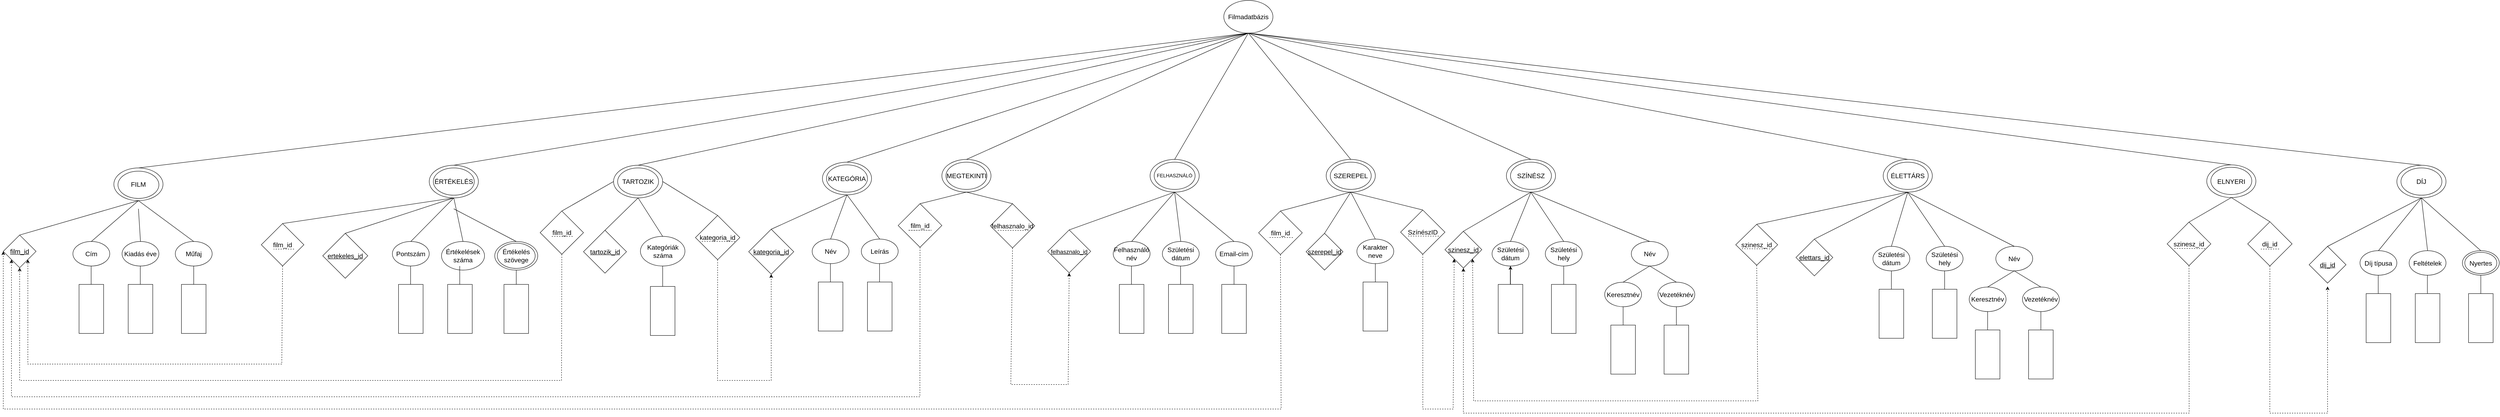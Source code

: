 <mxfile version="22.1.7" type="device">
  <diagram name="Page-1" id="rZ-eUcgFqtCECb6IA8Du">
    <mxGraphModel dx="5352" dy="3834" grid="1" gridSize="10" guides="1" tooltips="1" connect="1" arrows="1" fold="1" page="1" pageScale="1" pageWidth="827" pageHeight="1169" math="0" shadow="0">
      <root>
        <mxCell id="0" />
        <mxCell id="1" parent="0" />
        <mxCell id="nhvX_3EtibqRzgdDVzNb-2" value="&lt;font style=&quot;font-size: 16px;&quot;&gt;Filmadatbázis&lt;/font&gt;" style="ellipse;whiteSpace=wrap;html=1;fontSize=16;" parent="1" vertex="1">
          <mxGeometry x="2280" y="-170" width="120" height="80" as="geometry" />
        </mxCell>
        <mxCell id="nhvX_3EtibqRzgdDVzNb-3" value="FILM" style="ellipse;whiteSpace=wrap;html=1;fontSize=16;fillStyle=auto;shadow=0;labelBorderColor=none;labelBackgroundColor=none;" parent="1" vertex="1">
          <mxGeometry x="-430" y="239.99" width="120" height="80" as="geometry" />
        </mxCell>
        <mxCell id="nhvX_3EtibqRzgdDVzNb-5" value="ÉRTÉKELÉS" style="ellipse;whiteSpace=wrap;html=1;fontSize=16;" parent="1" vertex="1">
          <mxGeometry x="340" y="233.34" width="120" height="80" as="geometry" />
        </mxCell>
        <mxCell id="nhvX_3EtibqRzgdDVzNb-8" value="Cím" style="ellipse;whiteSpace=wrap;html=1;fontSize=16;" parent="1" vertex="1">
          <mxGeometry x="-530" y="420" width="90" height="60" as="geometry" />
        </mxCell>
        <mxCell id="nhvX_3EtibqRzgdDVzNb-9" value="Kiadás éve" style="ellipse;whiteSpace=wrap;html=1;fontSize=16;" parent="1" vertex="1">
          <mxGeometry x="-410" y="420" width="90" height="60" as="geometry" />
        </mxCell>
        <mxCell id="nhvX_3EtibqRzgdDVzNb-10" value="Műfaj" style="ellipse;whiteSpace=wrap;html=1;fontSize=16;" parent="1" vertex="1">
          <mxGeometry x="-280" y="420" width="90" height="60" as="geometry" />
        </mxCell>
        <mxCell id="nhvX_3EtibqRzgdDVzNb-11" value="" style="endArrow=none;html=1;rounded=0;entryX=0.5;entryY=1;entryDx=0;entryDy=0;exitX=0.5;exitY=0;exitDx=0;exitDy=0;fontSize=16;" parent="1" source="nhvX_3EtibqRzgdDVzNb-10" target="nhvX_3EtibqRzgdDVzNb-3" edge="1">
          <mxGeometry width="50" height="50" relative="1" as="geometry">
            <mxPoint x="-240" y="440" as="sourcePoint" />
            <mxPoint x="-190" y="390" as="targetPoint" />
          </mxGeometry>
        </mxCell>
        <mxCell id="nhvX_3EtibqRzgdDVzNb-12" value="" style="endArrow=none;html=1;rounded=0;exitX=0.5;exitY=0;exitDx=0;exitDy=0;fontSize=16;" parent="1" source="nhvX_3EtibqRzgdDVzNb-9" edge="1">
          <mxGeometry width="50" height="50" relative="1" as="geometry">
            <mxPoint x="-240" y="440" as="sourcePoint" />
            <mxPoint x="-370" y="340" as="targetPoint" />
          </mxGeometry>
        </mxCell>
        <mxCell id="nhvX_3EtibqRzgdDVzNb-13" value="" style="endArrow=none;html=1;rounded=0;entryX=0.5;entryY=1;entryDx=0;entryDy=0;exitX=0.5;exitY=0;exitDx=0;exitDy=0;fontSize=16;" parent="1" source="nhvX_3EtibqRzgdDVzNb-8" target="nhvX_3EtibqRzgdDVzNb-3" edge="1">
          <mxGeometry width="50" height="50" relative="1" as="geometry">
            <mxPoint x="-240" y="440" as="sourcePoint" />
            <mxPoint x="-190" y="390" as="targetPoint" />
          </mxGeometry>
        </mxCell>
        <mxCell id="nhvX_3EtibqRzgdDVzNb-14" value="" style="rounded=0;whiteSpace=wrap;html=1;rotation=90;fontSize=16;" parent="1" vertex="1">
          <mxGeometry x="-545" y="555" width="120" height="60" as="geometry" />
        </mxCell>
        <mxCell id="nhvX_3EtibqRzgdDVzNb-15" value="" style="rounded=0;whiteSpace=wrap;html=1;rotation=90;fontSize=16;" parent="1" vertex="1">
          <mxGeometry x="-295" y="555" width="120" height="60" as="geometry" />
        </mxCell>
        <mxCell id="nhvX_3EtibqRzgdDVzNb-16" value="" style="rounded=0;whiteSpace=wrap;html=1;rotation=90;fontSize=16;" parent="1" vertex="1">
          <mxGeometry x="-425" y="555" width="120" height="60" as="geometry" />
        </mxCell>
        <mxCell id="nhvX_3EtibqRzgdDVzNb-17" value="" style="endArrow=none;html=1;rounded=0;entryX=0.5;entryY=1;entryDx=0;entryDy=0;exitX=0;exitY=0.5;exitDx=0;exitDy=0;fontSize=16;" parent="1" source="nhvX_3EtibqRzgdDVzNb-15" target="nhvX_3EtibqRzgdDVzNb-10" edge="1">
          <mxGeometry width="50" height="50" relative="1" as="geometry">
            <mxPoint x="-240" y="540" as="sourcePoint" />
            <mxPoint x="-190" y="490" as="targetPoint" />
          </mxGeometry>
        </mxCell>
        <mxCell id="nhvX_3EtibqRzgdDVzNb-18" value="" style="endArrow=none;html=1;rounded=0;entryX=0.5;entryY=1;entryDx=0;entryDy=0;exitX=0;exitY=0.5;exitDx=0;exitDy=0;fontSize=16;" parent="1" edge="1">
          <mxGeometry width="50" height="50" relative="1" as="geometry">
            <mxPoint x="-365.48" y="525" as="sourcePoint" />
            <mxPoint x="-365.48" y="480" as="targetPoint" />
          </mxGeometry>
        </mxCell>
        <mxCell id="nhvX_3EtibqRzgdDVzNb-19" value="" style="endArrow=none;html=1;rounded=0;entryX=0.5;entryY=1;entryDx=0;entryDy=0;exitX=0;exitY=0.5;exitDx=0;exitDy=0;fontSize=16;" parent="1" edge="1">
          <mxGeometry width="50" height="50" relative="1" as="geometry">
            <mxPoint x="-485.48" y="525" as="sourcePoint" />
            <mxPoint x="-485.48" y="480" as="targetPoint" />
          </mxGeometry>
        </mxCell>
        <mxCell id="nhvX_3EtibqRzgdDVzNb-20" value="&lt;u style=&quot;font-size: 16px;&quot;&gt;film_id&lt;/u&gt;" style="rhombus;whiteSpace=wrap;html=1;fontSize=16;" parent="1" vertex="1">
          <mxGeometry x="-700" y="404.17" width="80" height="80" as="geometry" />
        </mxCell>
        <mxCell id="nhvX_3EtibqRzgdDVzNb-21" value="" style="endArrow=none;html=1;rounded=0;entryX=0.5;entryY=1;entryDx=0;entryDy=0;exitX=0.5;exitY=0;exitDx=0;exitDy=0;fontSize=16;" parent="1" source="nhvX_3EtibqRzgdDVzNb-20" target="nhvX_3EtibqRzgdDVzNb-3" edge="1">
          <mxGeometry width="50" height="50" relative="1" as="geometry">
            <mxPoint x="-500" y="450" as="sourcePoint" />
            <mxPoint x="-450" y="400" as="targetPoint" />
          </mxGeometry>
        </mxCell>
        <mxCell id="nhvX_3EtibqRzgdDVzNb-31" value="Pontszám" style="ellipse;whiteSpace=wrap;html=1;fontSize=16;" parent="1" vertex="1">
          <mxGeometry x="250" y="420" width="90" height="60" as="geometry" />
        </mxCell>
        <mxCell id="nhvX_3EtibqRzgdDVzNb-32" value="Értékelések száma" style="ellipse;whiteSpace=wrap;html=1;fontSize=16;" parent="1" vertex="1">
          <mxGeometry x="370" y="420" width="105" height="70" as="geometry" />
        </mxCell>
        <mxCell id="nhvX_3EtibqRzgdDVzNb-33" value="" style="ellipse;whiteSpace=wrap;html=1;fontSize=16;" parent="1" vertex="1">
          <mxGeometry x="500" y="420" width="105" height="70" as="geometry" />
        </mxCell>
        <mxCell id="nhvX_3EtibqRzgdDVzNb-34" value="" style="rounded=0;whiteSpace=wrap;html=1;rotation=90;fontSize=16;" parent="1" vertex="1">
          <mxGeometry x="235" y="555" width="120" height="60" as="geometry" />
        </mxCell>
        <mxCell id="nhvX_3EtibqRzgdDVzNb-35" value="" style="rounded=0;whiteSpace=wrap;html=1;rotation=90;fontSize=16;" parent="1" vertex="1">
          <mxGeometry x="492.5" y="555" width="120" height="60" as="geometry" />
        </mxCell>
        <mxCell id="nhvX_3EtibqRzgdDVzNb-36" value="" style="rounded=0;whiteSpace=wrap;html=1;rotation=90;fontSize=16;" parent="1" vertex="1">
          <mxGeometry x="355" y="555" width="120" height="60" as="geometry" />
        </mxCell>
        <mxCell id="nhvX_3EtibqRzgdDVzNb-37" value="" style="endArrow=none;html=1;rounded=0;entryX=0.5;entryY=1;entryDx=0;entryDy=0;exitX=0;exitY=0.5;exitDx=0;exitDy=0;fontSize=16;" parent="1" source="nhvX_3EtibqRzgdDVzNb-35" target="nhvX_3EtibqRzgdDVzNb-33" edge="1">
          <mxGeometry width="50" height="50" relative="1" as="geometry">
            <mxPoint x="540" y="540" as="sourcePoint" />
            <mxPoint x="590" y="490" as="targetPoint" />
          </mxGeometry>
        </mxCell>
        <mxCell id="nhvX_3EtibqRzgdDVzNb-38" value="" style="endArrow=none;html=1;rounded=0;entryX=0.5;entryY=1;entryDx=0;entryDy=0;exitX=0;exitY=0.5;exitDx=0;exitDy=0;fontSize=16;" parent="1" edge="1">
          <mxGeometry width="50" height="50" relative="1" as="geometry">
            <mxPoint x="414.52" y="525" as="sourcePoint" />
            <mxPoint x="414.52" y="480" as="targetPoint" />
          </mxGeometry>
        </mxCell>
        <mxCell id="nhvX_3EtibqRzgdDVzNb-39" value="" style="endArrow=none;html=1;rounded=0;entryX=0.5;entryY=1;entryDx=0;entryDy=0;exitX=0;exitY=0.5;exitDx=0;exitDy=0;fontSize=16;" parent="1" edge="1">
          <mxGeometry width="50" height="50" relative="1" as="geometry">
            <mxPoint x="294.52" y="525" as="sourcePoint" />
            <mxPoint x="294.52" y="480" as="targetPoint" />
          </mxGeometry>
        </mxCell>
        <mxCell id="nhvX_3EtibqRzgdDVzNb-40" value="&lt;u style=&quot;font-size: 16px;&quot;&gt;ertekeles_id&lt;/u&gt;" style="rhombus;whiteSpace=wrap;html=1;fontSize=16;" parent="1" vertex="1">
          <mxGeometry x="80" y="400" width="110" height="110" as="geometry" />
        </mxCell>
        <mxCell id="nhvX_3EtibqRzgdDVzNb-41" value="" style="endArrow=none;html=1;rounded=0;entryX=0.5;entryY=1;entryDx=0;entryDy=0;exitX=0.5;exitY=0;exitDx=0;exitDy=0;fontSize=16;" parent="1" source="nhvX_3EtibqRzgdDVzNb-40" target="nhvX_3EtibqRzgdDVzNb-5" edge="1">
          <mxGeometry width="50" height="50" relative="1" as="geometry">
            <mxPoint x="130" y="470" as="sourcePoint" />
            <mxPoint x="180" y="420" as="targetPoint" />
          </mxGeometry>
        </mxCell>
        <mxCell id="nhvX_3EtibqRzgdDVzNb-42" value="" style="endArrow=none;html=1;rounded=0;entryX=0.5;entryY=1;entryDx=0;entryDy=0;exitX=0.5;exitY=0;exitDx=0;exitDy=0;fontSize=16;" parent="1" source="nhvX_3EtibqRzgdDVzNb-31" target="nhvX_3EtibqRzgdDVzNb-5" edge="1">
          <mxGeometry width="50" height="50" relative="1" as="geometry">
            <mxPoint x="130" y="470" as="sourcePoint" />
            <mxPoint x="180" y="420" as="targetPoint" />
          </mxGeometry>
        </mxCell>
        <mxCell id="nhvX_3EtibqRzgdDVzNb-43" value="" style="endArrow=none;html=1;rounded=0;entryX=0.5;entryY=1;entryDx=0;entryDy=0;exitX=0.5;exitY=0;exitDx=0;exitDy=0;fontSize=16;" parent="1" source="nhvX_3EtibqRzgdDVzNb-32" target="nhvX_3EtibqRzgdDVzNb-5" edge="1">
          <mxGeometry width="50" height="50" relative="1" as="geometry">
            <mxPoint x="130" y="470" as="sourcePoint" />
            <mxPoint x="180" y="420" as="targetPoint" />
          </mxGeometry>
        </mxCell>
        <mxCell id="nhvX_3EtibqRzgdDVzNb-44" value="" style="endArrow=none;html=1;rounded=0;exitX=0.5;exitY=0;exitDx=0;exitDy=0;fontSize=16;" parent="1" source="nhvX_3EtibqRzgdDVzNb-33" edge="1">
          <mxGeometry width="50" height="50" relative="1" as="geometry">
            <mxPoint x="130" y="470" as="sourcePoint" />
            <mxPoint x="400" y="340" as="targetPoint" />
          </mxGeometry>
        </mxCell>
        <mxCell id="nhvX_3EtibqRzgdDVzNb-90" value="KATEGÓRIA" style="ellipse;whiteSpace=wrap;html=1;fontSize=16;" parent="1" vertex="1">
          <mxGeometry x="1300" y="225.83" width="120" height="80" as="geometry" />
        </mxCell>
        <mxCell id="nhvX_3EtibqRzgdDVzNb-91" value="Név" style="ellipse;whiteSpace=wrap;html=1;fontSize=16;" parent="1" vertex="1">
          <mxGeometry x="1275" y="414.17" width="90" height="60" as="geometry" />
        </mxCell>
        <mxCell id="nhvX_3EtibqRzgdDVzNb-92" value="Leírás" style="ellipse;whiteSpace=wrap;html=1;fontSize=16;" parent="1" vertex="1">
          <mxGeometry x="1395" y="414.17" width="90" height="60" as="geometry" />
        </mxCell>
        <mxCell id="nhvX_3EtibqRzgdDVzNb-94" value="" style="rounded=0;whiteSpace=wrap;html=1;rotation=90;fontSize=16;" parent="1" vertex="1">
          <mxGeometry x="1260" y="549.17" width="120" height="60" as="geometry" />
        </mxCell>
        <mxCell id="nhvX_3EtibqRzgdDVzNb-96" value="" style="rounded=0;whiteSpace=wrap;html=1;rotation=90;fontSize=16;" parent="1" vertex="1">
          <mxGeometry x="1380" y="549.17" width="120" height="60" as="geometry" />
        </mxCell>
        <mxCell id="nhvX_3EtibqRzgdDVzNb-98" value="" style="endArrow=none;html=1;rounded=0;entryX=0.5;entryY=1;entryDx=0;entryDy=0;exitX=0;exitY=0.5;exitDx=0;exitDy=0;fontSize=16;" parent="1" edge="1">
          <mxGeometry width="50" height="50" relative="1" as="geometry">
            <mxPoint x="1439.52" y="519.17" as="sourcePoint" />
            <mxPoint x="1439.52" y="474.17" as="targetPoint" />
          </mxGeometry>
        </mxCell>
        <mxCell id="nhvX_3EtibqRzgdDVzNb-99" value="" style="endArrow=none;html=1;rounded=0;entryX=0.5;entryY=1;entryDx=0;entryDy=0;exitX=0;exitY=0.5;exitDx=0;exitDy=0;fontSize=16;" parent="1" edge="1">
          <mxGeometry width="50" height="50" relative="1" as="geometry">
            <mxPoint x="1319.52" y="519.17" as="sourcePoint" />
            <mxPoint x="1319.52" y="474.17" as="targetPoint" />
          </mxGeometry>
        </mxCell>
        <mxCell id="nhvX_3EtibqRzgdDVzNb-100" value="&lt;u style=&quot;font-size: 16px;&quot;&gt;kategoria_id&lt;/u&gt;" style="rhombus;whiteSpace=wrap;html=1;fontSize=16;" parent="1" vertex="1">
          <mxGeometry x="1120" y="390" width="110" height="110" as="geometry" />
        </mxCell>
        <mxCell id="nhvX_3EtibqRzgdDVzNb-101" value="" style="endArrow=none;html=1;rounded=0;entryX=0.5;entryY=1;entryDx=0;entryDy=0;exitX=0.5;exitY=0;exitDx=0;exitDy=0;fontSize=16;" parent="1" source="nhvX_3EtibqRzgdDVzNb-100" target="nhvX_3EtibqRzgdDVzNb-90" edge="1">
          <mxGeometry width="50" height="50" relative="1" as="geometry">
            <mxPoint x="1020" y="470" as="sourcePoint" />
            <mxPoint x="1070" y="420" as="targetPoint" />
          </mxGeometry>
        </mxCell>
        <mxCell id="nhvX_3EtibqRzgdDVzNb-102" value="" style="endArrow=none;html=1;rounded=0;entryX=0.5;entryY=1;entryDx=0;entryDy=0;exitX=0.5;exitY=0;exitDx=0;exitDy=0;fontSize=16;" parent="1" source="nhvX_3EtibqRzgdDVzNb-91" target="nhvX_3EtibqRzgdDVzNb-90" edge="1">
          <mxGeometry width="50" height="50" relative="1" as="geometry">
            <mxPoint x="1101" y="470" as="sourcePoint" />
            <mxPoint x="1151" y="420" as="targetPoint" />
          </mxGeometry>
        </mxCell>
        <mxCell id="nhvX_3EtibqRzgdDVzNb-103" value="" style="endArrow=none;html=1;rounded=0;entryX=0.5;entryY=1;entryDx=0;entryDy=0;exitX=0.5;exitY=0;exitDx=0;exitDy=0;fontSize=16;" parent="1" source="nhvX_3EtibqRzgdDVzNb-92" target="nhvX_3EtibqRzgdDVzNb-90" edge="1">
          <mxGeometry width="50" height="50" relative="1" as="geometry">
            <mxPoint x="1101" y="470" as="sourcePoint" />
            <mxPoint x="1151" y="420" as="targetPoint" />
          </mxGeometry>
        </mxCell>
        <mxCell id="nhvX_3EtibqRzgdDVzNb-105" value="" style="ellipse;whiteSpace=wrap;html=1;fontSize=16;" parent="1" vertex="1">
          <mxGeometry x="2100" y="219.17" width="120" height="80" as="geometry" />
        </mxCell>
        <mxCell id="nhvX_3EtibqRzgdDVzNb-106" value="Felhasználó név" style="ellipse;whiteSpace=wrap;html=1;fontSize=16;" parent="1" vertex="1">
          <mxGeometry x="2010" y="420" width="90" height="60" as="geometry" />
        </mxCell>
        <mxCell id="nhvX_3EtibqRzgdDVzNb-107" value="Születési dátum" style="ellipse;whiteSpace=wrap;html=1;fontSize=16;" parent="1" vertex="1">
          <mxGeometry x="2130" y="420" width="90" height="60" as="geometry" />
        </mxCell>
        <mxCell id="nhvX_3EtibqRzgdDVzNb-108" value="Email-cím" style="ellipse;whiteSpace=wrap;html=1;fontSize=16;" parent="1" vertex="1">
          <mxGeometry x="2260" y="420" width="90" height="60" as="geometry" />
        </mxCell>
        <mxCell id="nhvX_3EtibqRzgdDVzNb-109" value="" style="rounded=0;whiteSpace=wrap;html=1;rotation=90;fontSize=16;" parent="1" vertex="1">
          <mxGeometry x="1995" y="555" width="120" height="60" as="geometry" />
        </mxCell>
        <mxCell id="nhvX_3EtibqRzgdDVzNb-110" value="" style="rounded=0;whiteSpace=wrap;html=1;rotation=90;fontSize=16;" parent="1" vertex="1">
          <mxGeometry x="2245" y="555" width="120" height="60" as="geometry" />
        </mxCell>
        <mxCell id="nhvX_3EtibqRzgdDVzNb-111" value="" style="rounded=0;whiteSpace=wrap;html=1;rotation=90;fontSize=16;" parent="1" vertex="1">
          <mxGeometry x="2115" y="555" width="120" height="60" as="geometry" />
        </mxCell>
        <mxCell id="nhvX_3EtibqRzgdDVzNb-112" value="" style="endArrow=none;html=1;rounded=0;entryX=0.5;entryY=1;entryDx=0;entryDy=0;exitX=0;exitY=0.5;exitDx=0;exitDy=0;fontSize=16;" parent="1" source="nhvX_3EtibqRzgdDVzNb-110" target="nhvX_3EtibqRzgdDVzNb-108" edge="1">
          <mxGeometry width="50" height="50" relative="1" as="geometry">
            <mxPoint x="2300" y="540" as="sourcePoint" />
            <mxPoint x="2350" y="490" as="targetPoint" />
          </mxGeometry>
        </mxCell>
        <mxCell id="nhvX_3EtibqRzgdDVzNb-113" value="" style="endArrow=none;html=1;rounded=0;entryX=0.5;entryY=1;entryDx=0;entryDy=0;exitX=0;exitY=0.5;exitDx=0;exitDy=0;fontSize=16;" parent="1" edge="1">
          <mxGeometry width="50" height="50" relative="1" as="geometry">
            <mxPoint x="2174.52" y="525" as="sourcePoint" />
            <mxPoint x="2174.52" y="480" as="targetPoint" />
          </mxGeometry>
        </mxCell>
        <mxCell id="nhvX_3EtibqRzgdDVzNb-114" value="" style="endArrow=none;html=1;rounded=0;entryX=0.5;entryY=1;entryDx=0;entryDy=0;exitX=0;exitY=0.5;exitDx=0;exitDy=0;fontSize=16;" parent="1" edge="1">
          <mxGeometry width="50" height="50" relative="1" as="geometry">
            <mxPoint x="2054.52" y="525" as="sourcePoint" />
            <mxPoint x="2054.52" y="480" as="targetPoint" />
          </mxGeometry>
        </mxCell>
        <mxCell id="nhvX_3EtibqRzgdDVzNb-115" value="&lt;u&gt;&lt;font style=&quot;font-size: 14px;&quot;&gt;felhasznalo_id&lt;/font&gt;&lt;/u&gt;" style="rhombus;whiteSpace=wrap;html=1;fontSize=16;" parent="1" vertex="1">
          <mxGeometry x="1850" y="391.67" width="105" height="105" as="geometry" />
        </mxCell>
        <mxCell id="nhvX_3EtibqRzgdDVzNb-116" value="" style="endArrow=none;html=1;rounded=0;entryX=0.5;entryY=1;entryDx=0;entryDy=0;exitX=0.5;exitY=0;exitDx=0;exitDy=0;fontSize=16;" parent="1" source="nhvX_3EtibqRzgdDVzNb-115" target="nhvX_3EtibqRzgdDVzNb-105" edge="1">
          <mxGeometry width="50" height="50" relative="1" as="geometry">
            <mxPoint x="1890" y="470" as="sourcePoint" />
            <mxPoint x="1940" y="420" as="targetPoint" />
          </mxGeometry>
        </mxCell>
        <mxCell id="nhvX_3EtibqRzgdDVzNb-117" value="" style="endArrow=none;html=1;rounded=0;entryX=0.5;entryY=1;entryDx=0;entryDy=0;exitX=0.5;exitY=0;exitDx=0;exitDy=0;fontSize=16;" parent="1" source="nhvX_3EtibqRzgdDVzNb-106" target="nhvX_3EtibqRzgdDVzNb-105" edge="1">
          <mxGeometry width="50" height="50" relative="1" as="geometry">
            <mxPoint x="1890" y="470" as="sourcePoint" />
            <mxPoint x="1940" y="420" as="targetPoint" />
          </mxGeometry>
        </mxCell>
        <mxCell id="nhvX_3EtibqRzgdDVzNb-118" value="" style="endArrow=none;html=1;rounded=0;entryX=0.5;entryY=1;entryDx=0;entryDy=0;exitX=0.5;exitY=0;exitDx=0;exitDy=0;fontSize=16;" parent="1" source="nhvX_3EtibqRzgdDVzNb-107" target="nhvX_3EtibqRzgdDVzNb-105" edge="1">
          <mxGeometry width="50" height="50" relative="1" as="geometry">
            <mxPoint x="1890" y="470" as="sourcePoint" />
            <mxPoint x="1940" y="420" as="targetPoint" />
          </mxGeometry>
        </mxCell>
        <mxCell id="nhvX_3EtibqRzgdDVzNb-119" value="" style="endArrow=none;html=1;rounded=0;exitX=0.5;exitY=0;exitDx=0;exitDy=0;fontSize=16;entryX=0.5;entryY=1;entryDx=0;entryDy=0;" parent="1" source="nhvX_3EtibqRzgdDVzNb-108" edge="1" target="nhvX_3EtibqRzgdDVzNb-105">
          <mxGeometry width="50" height="50" relative="1" as="geometry">
            <mxPoint x="1890" y="470" as="sourcePoint" />
            <mxPoint x="2160" y="320" as="targetPoint" />
          </mxGeometry>
        </mxCell>
        <mxCell id="nhvX_3EtibqRzgdDVzNb-120" value="SZÍNÉSZ" style="ellipse;whiteSpace=wrap;html=1;fontSize=16;" parent="1" vertex="1">
          <mxGeometry x="2970" y="219.17" width="120" height="80" as="geometry" />
        </mxCell>
        <mxCell id="nhvX_3EtibqRzgdDVzNb-122" value="Születési dátum" style="ellipse;whiteSpace=wrap;html=1;fontSize=16;" parent="1" vertex="1">
          <mxGeometry x="2935" y="420" width="90" height="60" as="geometry" />
        </mxCell>
        <mxCell id="nhvX_3EtibqRzgdDVzNb-123" value="Születési hely" style="ellipse;whiteSpace=wrap;html=1;fontSize=16;" parent="1" vertex="1">
          <mxGeometry x="3065" y="420" width="90" height="60" as="geometry" />
        </mxCell>
        <mxCell id="nhvX_3EtibqRzgdDVzNb-125" value="" style="rounded=0;whiteSpace=wrap;html=1;rotation=90;fontSize=16;" parent="1" vertex="1">
          <mxGeometry x="3050" y="555" width="120" height="60" as="geometry" />
        </mxCell>
        <mxCell id="nhvX_3EtibqRzgdDVzNb-218" value="" style="edgeStyle=orthogonalEdgeStyle;rounded=0;orthogonalLoop=1;jettySize=auto;html=1;" parent="1" source="nhvX_3EtibqRzgdDVzNb-126" target="nhvX_3EtibqRzgdDVzNb-122" edge="1">
          <mxGeometry relative="1" as="geometry" />
        </mxCell>
        <mxCell id="nhvX_3EtibqRzgdDVzNb-126" value="" style="rounded=0;whiteSpace=wrap;html=1;rotation=90;fontSize=16;" parent="1" vertex="1">
          <mxGeometry x="2920" y="555" width="120" height="60" as="geometry" />
        </mxCell>
        <mxCell id="nhvX_3EtibqRzgdDVzNb-127" value="" style="endArrow=none;html=1;rounded=0;entryX=0.5;entryY=1;entryDx=0;entryDy=0;exitX=0;exitY=0.5;exitDx=0;exitDy=0;fontSize=16;" parent="1" source="nhvX_3EtibqRzgdDVzNb-125" target="nhvX_3EtibqRzgdDVzNb-123" edge="1">
          <mxGeometry width="50" height="50" relative="1" as="geometry">
            <mxPoint x="3105" y="540" as="sourcePoint" />
            <mxPoint x="3155" y="490" as="targetPoint" />
          </mxGeometry>
        </mxCell>
        <mxCell id="nhvX_3EtibqRzgdDVzNb-128" value="" style="endArrow=none;html=1;rounded=0;entryX=0.5;entryY=1;entryDx=0;entryDy=0;exitX=0;exitY=0.5;exitDx=0;exitDy=0;fontSize=16;" parent="1" edge="1">
          <mxGeometry width="50" height="50" relative="1" as="geometry">
            <mxPoint x="2979.52" y="525" as="sourcePoint" />
            <mxPoint x="2979.52" y="480" as="targetPoint" />
          </mxGeometry>
        </mxCell>
        <mxCell id="nhvX_3EtibqRzgdDVzNb-130" value="&lt;u style=&quot;border-color: var(--border-color);&quot;&gt;szinesz_id&lt;/u&gt;" style="rhombus;whiteSpace=wrap;html=1;fontSize=16;" parent="1" vertex="1">
          <mxGeometry x="2820" y="395" width="90" height="90" as="geometry" />
        </mxCell>
        <mxCell id="nhvX_3EtibqRzgdDVzNb-131" value="" style="endArrow=none;html=1;rounded=0;entryX=0.5;entryY=1;entryDx=0;entryDy=0;exitX=0.5;exitY=0;exitDx=0;exitDy=0;fontSize=16;" parent="1" source="nhvX_3EtibqRzgdDVzNb-130" target="nhvX_3EtibqRzgdDVzNb-120" edge="1">
          <mxGeometry width="50" height="50" relative="1" as="geometry">
            <mxPoint x="2760" y="470" as="sourcePoint" />
            <mxPoint x="2810" y="420" as="targetPoint" />
          </mxGeometry>
        </mxCell>
        <mxCell id="nhvX_3EtibqRzgdDVzNb-133" value="" style="endArrow=none;html=1;rounded=0;entryX=0.5;entryY=1;entryDx=0;entryDy=0;exitX=0.5;exitY=0;exitDx=0;exitDy=0;fontSize=16;" parent="1" source="nhvX_3EtibqRzgdDVzNb-122" target="nhvX_3EtibqRzgdDVzNb-120" edge="1">
          <mxGeometry width="50" height="50" relative="1" as="geometry">
            <mxPoint x="2760" y="470" as="sourcePoint" />
            <mxPoint x="2810" y="420" as="targetPoint" />
          </mxGeometry>
        </mxCell>
        <mxCell id="nhvX_3EtibqRzgdDVzNb-134" value="" style="endArrow=none;html=1;rounded=0;exitX=0.5;exitY=0;exitDx=0;exitDy=0;fontSize=16;" parent="1" source="nhvX_3EtibqRzgdDVzNb-123" edge="1">
          <mxGeometry width="50" height="50" relative="1" as="geometry">
            <mxPoint x="2760" y="470" as="sourcePoint" />
            <mxPoint x="3030" y="300" as="targetPoint" />
          </mxGeometry>
        </mxCell>
        <mxCell id="nhvX_3EtibqRzgdDVzNb-138" value="" style="endArrow=none;html=1;rounded=0;exitX=0.5;exitY=0;exitDx=0;exitDy=0;entryX=0.5;entryY=1;entryDx=0;entryDy=0;fontSize=16;" parent="1" source="nhvX_3EtibqRzgdDVzNb-3" target="nhvX_3EtibqRzgdDVzNb-2" edge="1">
          <mxGeometry width="50" height="50" relative="1" as="geometry">
            <mxPoint x="500" y="250" as="sourcePoint" />
            <mxPoint x="550" y="200" as="targetPoint" />
          </mxGeometry>
        </mxCell>
        <mxCell id="nhvX_3EtibqRzgdDVzNb-139" value="" style="endArrow=none;html=1;rounded=0;exitX=0.5;exitY=0;exitDx=0;exitDy=0;entryX=0.5;entryY=1;entryDx=0;entryDy=0;fontSize=16;" parent="1" source="nhvX_3EtibqRzgdDVzNb-5" target="nhvX_3EtibqRzgdDVzNb-2" edge="1">
          <mxGeometry width="50" height="50" relative="1" as="geometry">
            <mxPoint x="500" y="250" as="sourcePoint" />
            <mxPoint x="550" y="200" as="targetPoint" />
          </mxGeometry>
        </mxCell>
        <mxCell id="nhvX_3EtibqRzgdDVzNb-140" value="" style="endArrow=none;html=1;rounded=0;exitX=0.5;exitY=0;exitDx=0;exitDy=0;entryX=0.5;entryY=1;entryDx=0;entryDy=0;fontSize=16;" parent="1" source="nhvX_3EtibqRzgdDVzNb-90" target="nhvX_3EtibqRzgdDVzNb-2" edge="1">
          <mxGeometry width="50" height="50" relative="1" as="geometry">
            <mxPoint x="500" y="250" as="sourcePoint" />
            <mxPoint x="1190" y="-120" as="targetPoint" />
          </mxGeometry>
        </mxCell>
        <mxCell id="nhvX_3EtibqRzgdDVzNb-141" value="" style="endArrow=none;html=1;rounded=0;exitX=0.5;exitY=0;exitDx=0;exitDy=0;entryX=0.5;entryY=1;entryDx=0;entryDy=0;fontSize=16;" parent="1" source="nhvX_3EtibqRzgdDVzNb-105" target="nhvX_3EtibqRzgdDVzNb-2" edge="1">
          <mxGeometry width="50" height="50" relative="1" as="geometry">
            <mxPoint x="1680" y="130" as="sourcePoint" />
            <mxPoint x="1350" y="-110" as="targetPoint" />
          </mxGeometry>
        </mxCell>
        <mxCell id="nhvX_3EtibqRzgdDVzNb-142" value="" style="endArrow=none;html=1;rounded=0;entryX=0.5;entryY=1;entryDx=0;entryDy=0;exitX=0.5;exitY=0;exitDx=0;exitDy=0;fontSize=16;" parent="1" source="nhvX_3EtibqRzgdDVzNb-120" target="nhvX_3EtibqRzgdDVzNb-2" edge="1">
          <mxGeometry width="50" height="50" relative="1" as="geometry">
            <mxPoint x="1710" y="130" as="sourcePoint" />
            <mxPoint x="1760" y="80" as="targetPoint" />
          </mxGeometry>
        </mxCell>
        <mxCell id="nhvX_3EtibqRzgdDVzNb-144" value="&lt;font size=&quot;3&quot;&gt;film_id&lt;/font&gt;" style="rhombus;whiteSpace=wrap;html=1;" parent="1" vertex="1">
          <mxGeometry x="-70" y="376.05" width="103.95" height="103.95" as="geometry" />
        </mxCell>
        <mxCell id="nhvX_3EtibqRzgdDVzNb-145" value="" style="endArrow=none;html=1;rounded=0;entryX=0.5;entryY=1;entryDx=0;entryDy=0;exitX=0.5;exitY=0;exitDx=0;exitDy=0;" parent="1" source="nhvX_3EtibqRzgdDVzNb-144" target="nhvX_3EtibqRzgdDVzNb-5" edge="1">
          <mxGeometry width="50" height="50" relative="1" as="geometry">
            <mxPoint x="-10" y="510" as="sourcePoint" />
            <mxPoint x="40" y="460" as="targetPoint" />
          </mxGeometry>
        </mxCell>
        <mxCell id="nhvX_3EtibqRzgdDVzNb-149" value="" style="ellipse;whiteSpace=wrap;html=1;fillStyle=solid;fillColor=none;" parent="1" vertex="1">
          <mxGeometry x="-420" y="247.9" width="100" height="66.67" as="geometry" />
        </mxCell>
        <mxCell id="nhvX_3EtibqRzgdDVzNb-150" value="" style="ellipse;whiteSpace=wrap;html=1;fillStyle=solid;fillColor=none;" parent="1" vertex="1">
          <mxGeometry x="350" y="240" width="100" height="66.67" as="geometry" />
        </mxCell>
        <mxCell id="nhvX_3EtibqRzgdDVzNb-151" value="" style="ellipse;whiteSpace=wrap;html=1;fillStyle=solid;fillColor=none;" parent="1" vertex="1">
          <mxGeometry x="1310" y="232.5" width="100" height="66.67" as="geometry" />
        </mxCell>
        <mxCell id="nhvX_3EtibqRzgdDVzNb-153" value="" style="ellipse;whiteSpace=wrap;html=1;fillStyle=solid;fillColor=none;" parent="1" vertex="1">
          <mxGeometry x="2980" y="225.83" width="100" height="66.67" as="geometry" />
        </mxCell>
        <mxCell id="nhvX_3EtibqRzgdDVzNb-156" value="TARTOZIK" style="ellipse;whiteSpace=wrap;html=1;fontSize=16;" parent="1" vertex="1">
          <mxGeometry x="790" y="233.34" width="120" height="80" as="geometry" />
        </mxCell>
        <mxCell id="nhvX_3EtibqRzgdDVzNb-157" value="" style="ellipse;whiteSpace=wrap;html=1;fillStyle=solid;fillColor=none;" parent="1" vertex="1">
          <mxGeometry x="800" y="240.0" width="100" height="66.67" as="geometry" />
        </mxCell>
        <mxCell id="nhvX_3EtibqRzgdDVzNb-158" value="&lt;font style=&quot;font-size: 16px;&quot;&gt;kategoria_id&lt;/font&gt;" style="rhombus;whiteSpace=wrap;html=1;" parent="1" vertex="1">
          <mxGeometry x="990.0" y="356.25" width="108.33" height="108.33" as="geometry" />
        </mxCell>
        <mxCell id="nhvX_3EtibqRzgdDVzNb-159" value="" style="endArrow=none;html=1;rounded=0;entryX=1;entryY=0.5;entryDx=0;entryDy=0;exitX=0.5;exitY=0;exitDx=0;exitDy=0;" parent="1" source="nhvX_3EtibqRzgdDVzNb-158" target="nhvX_3EtibqRzgdDVzNb-156" edge="1">
          <mxGeometry width="50" height="50" relative="1" as="geometry">
            <mxPoint x="870" y="350" as="sourcePoint" />
            <mxPoint x="920" y="300" as="targetPoint" />
          </mxGeometry>
        </mxCell>
        <mxCell id="nhvX_3EtibqRzgdDVzNb-162" value="&lt;font style=&quot;font-size: 16px;&quot;&gt;film_id&lt;/font&gt;" style="rhombus;whiteSpace=wrap;html=1;" parent="1" vertex="1">
          <mxGeometry x="610.83" y="345.42" width="105.83" height="105.83" as="geometry" />
        </mxCell>
        <mxCell id="nhvX_3EtibqRzgdDVzNb-164" value="" style="endArrow=none;html=1;rounded=0;entryX=0;entryY=0.5;entryDx=0;entryDy=0;exitX=0.5;exitY=0;exitDx=0;exitDy=0;" parent="1" source="nhvX_3EtibqRzgdDVzNb-162" target="nhvX_3EtibqRzgdDVzNb-156" edge="1">
          <mxGeometry width="50" height="50" relative="1" as="geometry">
            <mxPoint x="350" y="430" as="sourcePoint" />
            <mxPoint x="400" y="380" as="targetPoint" />
          </mxGeometry>
        </mxCell>
        <mxCell id="nhvX_3EtibqRzgdDVzNb-166" value="MEGTEKINTI" style="ellipse;whiteSpace=wrap;html=1;fontSize=16;" parent="1" vertex="1">
          <mxGeometry x="1591.66" y="219.17" width="120" height="80" as="geometry" />
        </mxCell>
        <mxCell id="nhvX_3EtibqRzgdDVzNb-167" value="" style="ellipse;whiteSpace=wrap;html=1;fillStyle=solid;fillColor=none;" parent="1" vertex="1">
          <mxGeometry x="1601.66" y="225.83" width="100" height="66.67" as="geometry" />
        </mxCell>
        <mxCell id="nhvX_3EtibqRzgdDVzNb-169" value="&lt;font size=&quot;3&quot;&gt;felhasznalo_id&lt;/font&gt;" style="rhombus;whiteSpace=wrap;html=1;" parent="1" vertex="1">
          <mxGeometry x="1710.0" y="327.5" width="108.33" height="108.33" as="geometry" />
        </mxCell>
        <mxCell id="nhvX_3EtibqRzgdDVzNb-170" value="" style="endArrow=none;html=1;rounded=0;entryX=0.5;entryY=1;entryDx=0;entryDy=0;exitX=0.5;exitY=0;exitDx=0;exitDy=0;" parent="1" source="nhvX_3EtibqRzgdDVzNb-169" target="nhvX_3EtibqRzgdDVzNb-166" edge="1">
          <mxGeometry width="50" height="50" relative="1" as="geometry">
            <mxPoint x="1750" y="340" as="sourcePoint" />
            <mxPoint x="1800" y="290" as="targetPoint" />
          </mxGeometry>
        </mxCell>
        <mxCell id="nhvX_3EtibqRzgdDVzNb-171" value="&lt;font style=&quot;font-size: 16px;&quot;&gt;film_id&lt;/font&gt;" style="rhombus;whiteSpace=wrap;html=1;" parent="1" vertex="1">
          <mxGeometry x="1485" y="327.5" width="106.66" height="106.66" as="geometry" />
        </mxCell>
        <mxCell id="nhvX_3EtibqRzgdDVzNb-172" value="" style="endArrow=none;html=1;rounded=0;entryX=0.5;entryY=1;entryDx=0;entryDy=0;exitX=0.5;exitY=0;exitDx=0;exitDy=0;" parent="1" source="nhvX_3EtibqRzgdDVzNb-171" target="nhvX_3EtibqRzgdDVzNb-166" edge="1">
          <mxGeometry width="50" height="50" relative="1" as="geometry">
            <mxPoint x="1230" y="420" as="sourcePoint" />
            <mxPoint x="1280" y="370" as="targetPoint" />
          </mxGeometry>
        </mxCell>
        <mxCell id="nhvX_3EtibqRzgdDVzNb-175" value="&lt;font size=&quot;3&quot;&gt;&lt;u&gt;tartozik_id&lt;/u&gt;&lt;/font&gt;" style="rhombus;whiteSpace=wrap;html=1;" parent="1" vertex="1">
          <mxGeometry x="716.66" y="392.5" width="105" height="105" as="geometry" />
        </mxCell>
        <mxCell id="nhvX_3EtibqRzgdDVzNb-176" value="&lt;font style=&quot;font-size: 16px;&quot;&gt;Kategóriák száma&lt;/font&gt;" style="ellipse;whiteSpace=wrap;html=1;" parent="1" vertex="1">
          <mxGeometry x="855.63" y="407.5" width="108.75" height="72.5" as="geometry" />
        </mxCell>
        <mxCell id="nhvX_3EtibqRzgdDVzNb-178" value="" style="endArrow=none;html=1;rounded=0;entryX=0.5;entryY=1;entryDx=0;entryDy=0;exitX=0.5;exitY=0;exitDx=0;exitDy=0;" parent="1" source="nhvX_3EtibqRzgdDVzNb-175" target="nhvX_3EtibqRzgdDVzNb-156" edge="1">
          <mxGeometry width="50" height="50" relative="1" as="geometry">
            <mxPoint x="900" y="470" as="sourcePoint" />
            <mxPoint x="950" y="420" as="targetPoint" />
          </mxGeometry>
        </mxCell>
        <mxCell id="nhvX_3EtibqRzgdDVzNb-179" value="" style="endArrow=none;html=1;rounded=0;entryX=0.5;entryY=1;entryDx=0;entryDy=0;exitX=0.5;exitY=0;exitDx=0;exitDy=0;" parent="1" source="nhvX_3EtibqRzgdDVzNb-176" target="nhvX_3EtibqRzgdDVzNb-156" edge="1">
          <mxGeometry width="50" height="50" relative="1" as="geometry">
            <mxPoint x="900" y="470" as="sourcePoint" />
            <mxPoint x="950" y="420" as="targetPoint" />
          </mxGeometry>
        </mxCell>
        <mxCell id="nhvX_3EtibqRzgdDVzNb-180" value="SZEREPEL" style="ellipse;whiteSpace=wrap;html=1;fontSize=16;" parent="1" vertex="1">
          <mxGeometry x="2530" y="219.16" width="120" height="80" as="geometry" />
        </mxCell>
        <mxCell id="nhvX_3EtibqRzgdDVzNb-181" value="" style="ellipse;whiteSpace=wrap;html=1;fillStyle=solid;fillColor=none;" parent="1" vertex="1">
          <mxGeometry x="2540" y="225.82" width="100" height="66.67" as="geometry" />
        </mxCell>
        <mxCell id="nhvX_3EtibqRzgdDVzNb-183" value="&lt;font size=&quot;3&quot;&gt;SzínészID&lt;/font&gt;" style="rhombus;whiteSpace=wrap;html=1;" parent="1" vertex="1">
          <mxGeometry x="2711.67" y="342.92" width="108.33" height="108.33" as="geometry" />
        </mxCell>
        <mxCell id="nhvX_3EtibqRzgdDVzNb-184" value="" style="endArrow=none;html=1;rounded=0;exitX=0.5;exitY=0;exitDx=0;exitDy=0;entryX=0.5;entryY=1;entryDx=0;entryDy=0;" parent="1" source="nhvX_3EtibqRzgdDVzNb-183" target="nhvX_3EtibqRzgdDVzNb-180" edge="1">
          <mxGeometry width="50" height="50" relative="1" as="geometry">
            <mxPoint x="2600" y="354.17" as="sourcePoint" />
            <mxPoint x="2650" y="350" as="targetPoint" />
          </mxGeometry>
        </mxCell>
        <mxCell id="nhvX_3EtibqRzgdDVzNb-185" value="&lt;font style=&quot;font-size: 16px;&quot;&gt;film_id&lt;/font&gt;" style="rhombus;whiteSpace=wrap;html=1;" parent="1" vertex="1">
          <mxGeometry x="2365" y="345.42" width="106.66" height="106.66" as="geometry" />
        </mxCell>
        <mxCell id="nhvX_3EtibqRzgdDVzNb-186" value="" style="endArrow=none;html=1;rounded=0;entryX=0.5;entryY=1;entryDx=0;entryDy=0;exitX=0.5;exitY=0;exitDx=0;exitDy=0;" parent="1" source="nhvX_3EtibqRzgdDVzNb-185" target="nhvX_3EtibqRzgdDVzNb-180" edge="1">
          <mxGeometry width="50" height="50" relative="1" as="geometry">
            <mxPoint x="2080" y="434.17" as="sourcePoint" />
            <mxPoint x="2130" y="384.17" as="targetPoint" />
          </mxGeometry>
        </mxCell>
        <mxCell id="nhvX_3EtibqRzgdDVzNb-189" value="" style="endArrow=none;html=1;rounded=0;exitX=0.5;exitY=0;exitDx=0;exitDy=0;entryX=0.5;entryY=1;entryDx=0;entryDy=0;" parent="1" source="nhvX_3EtibqRzgdDVzNb-156" target="nhvX_3EtibqRzgdDVzNb-2" edge="1">
          <mxGeometry width="50" height="50" relative="1" as="geometry">
            <mxPoint x="950" y="180" as="sourcePoint" />
            <mxPoint x="870" y="140" as="targetPoint" />
          </mxGeometry>
        </mxCell>
        <mxCell id="nhvX_3EtibqRzgdDVzNb-190" value="" style="endArrow=none;html=1;rounded=0;entryX=0.5;entryY=0;entryDx=0;entryDy=0;exitX=0.5;exitY=1;exitDx=0;exitDy=0;" parent="1" source="nhvX_3EtibqRzgdDVzNb-2" target="nhvX_3EtibqRzgdDVzNb-166" edge="1">
          <mxGeometry width="50" height="50" relative="1" as="geometry">
            <mxPoint x="1610" y="190" as="sourcePoint" />
            <mxPoint x="1740" y="200" as="targetPoint" />
          </mxGeometry>
        </mxCell>
        <mxCell id="nhvX_3EtibqRzgdDVzNb-192" value="DÍJ" style="ellipse;whiteSpace=wrap;html=1;fontSize=16;" parent="1" vertex="1">
          <mxGeometry x="5144.17" y="233.34" width="120" height="80" as="geometry" />
        </mxCell>
        <mxCell id="nhvX_3EtibqRzgdDVzNb-193" value="Díj típusa" style="ellipse;whiteSpace=wrap;html=1;fontSize=16;" parent="1" vertex="1">
          <mxGeometry x="5054.17" y="442.5" width="90" height="60" as="geometry" />
        </mxCell>
        <mxCell id="nhvX_3EtibqRzgdDVzNb-194" value="Feltételek" style="ellipse;whiteSpace=wrap;html=1;fontSize=16;" parent="1" vertex="1">
          <mxGeometry x="5174.17" y="442.5" width="90" height="60" as="geometry" />
        </mxCell>
        <mxCell id="nhvX_3EtibqRzgdDVzNb-195" value="" style="ellipse;whiteSpace=wrap;html=1;fontSize=16;" parent="1" vertex="1">
          <mxGeometry x="5304.17" y="442.5" width="90" height="60" as="geometry" />
        </mxCell>
        <mxCell id="nhvX_3EtibqRzgdDVzNb-196" value="" style="rounded=0;whiteSpace=wrap;html=1;rotation=90;fontSize=16;" parent="1" vertex="1">
          <mxGeometry x="5039.17" y="577.5" width="120" height="60" as="geometry" />
        </mxCell>
        <mxCell id="nhvX_3EtibqRzgdDVzNb-197" value="" style="rounded=0;whiteSpace=wrap;html=1;rotation=90;fontSize=16;" parent="1" vertex="1">
          <mxGeometry x="5289.17" y="577.5" width="120" height="60" as="geometry" />
        </mxCell>
        <mxCell id="nhvX_3EtibqRzgdDVzNb-198" value="" style="rounded=0;whiteSpace=wrap;html=1;rotation=90;fontSize=16;" parent="1" vertex="1">
          <mxGeometry x="5159.17" y="577.5" width="120" height="60" as="geometry" />
        </mxCell>
        <mxCell id="nhvX_3EtibqRzgdDVzNb-199" value="" style="endArrow=none;html=1;rounded=0;entryX=0.5;entryY=1;entryDx=0;entryDy=0;exitX=0;exitY=0.5;exitDx=0;exitDy=0;fontSize=16;" parent="1" source="nhvX_3EtibqRzgdDVzNb-197" target="nhvX_3EtibqRzgdDVzNb-195" edge="1">
          <mxGeometry width="50" height="50" relative="1" as="geometry">
            <mxPoint x="5344.17" y="562.5" as="sourcePoint" />
            <mxPoint x="5394.17" y="512.5" as="targetPoint" />
          </mxGeometry>
        </mxCell>
        <mxCell id="nhvX_3EtibqRzgdDVzNb-200" value="" style="endArrow=none;html=1;rounded=0;entryX=0.5;entryY=1;entryDx=0;entryDy=0;exitX=0;exitY=0.5;exitDx=0;exitDy=0;fontSize=16;" parent="1" edge="1">
          <mxGeometry width="50" height="50" relative="1" as="geometry">
            <mxPoint x="5218.69" y="547.5" as="sourcePoint" />
            <mxPoint x="5218.69" y="502.5" as="targetPoint" />
          </mxGeometry>
        </mxCell>
        <mxCell id="nhvX_3EtibqRzgdDVzNb-201" value="" style="endArrow=none;html=1;rounded=0;entryX=0.5;entryY=1;entryDx=0;entryDy=0;exitX=0;exitY=0.5;exitDx=0;exitDy=0;fontSize=16;" parent="1" edge="1">
          <mxGeometry width="50" height="50" relative="1" as="geometry">
            <mxPoint x="5098.69" y="547.5" as="sourcePoint" />
            <mxPoint x="5098.69" y="502.5" as="targetPoint" />
          </mxGeometry>
        </mxCell>
        <mxCell id="nhvX_3EtibqRzgdDVzNb-202" value="&lt;u style=&quot;font-size: 16px;&quot;&gt;dij_id&lt;/u&gt;" style="rhombus;whiteSpace=wrap;html=1;fontSize=16;" parent="1" vertex="1">
          <mxGeometry x="4930" y="431.87" width="90" height="90" as="geometry" />
        </mxCell>
        <mxCell id="nhvX_3EtibqRzgdDVzNb-203" value="" style="endArrow=none;html=1;rounded=0;entryX=0.5;entryY=1;entryDx=0;entryDy=0;exitX=0.5;exitY=0;exitDx=0;exitDy=0;fontSize=16;" parent="1" source="nhvX_3EtibqRzgdDVzNb-202" target="nhvX_3EtibqRzgdDVzNb-192" edge="1">
          <mxGeometry width="50" height="50" relative="1" as="geometry">
            <mxPoint x="4934.17" y="502.09" as="sourcePoint" />
            <mxPoint x="4984.17" y="452.09" as="targetPoint" />
          </mxGeometry>
        </mxCell>
        <mxCell id="nhvX_3EtibqRzgdDVzNb-204" value="" style="endArrow=none;html=1;rounded=0;entryX=0.5;entryY=1;entryDx=0;entryDy=0;exitX=0.5;exitY=0;exitDx=0;exitDy=0;fontSize=16;" parent="1" source="nhvX_3EtibqRzgdDVzNb-193" target="nhvX_3EtibqRzgdDVzNb-192" edge="1">
          <mxGeometry width="50" height="50" relative="1" as="geometry">
            <mxPoint x="4934.17" y="502.09" as="sourcePoint" />
            <mxPoint x="4984.17" y="452.09" as="targetPoint" />
          </mxGeometry>
        </mxCell>
        <mxCell id="nhvX_3EtibqRzgdDVzNb-205" value="" style="endArrow=none;html=1;rounded=0;entryX=0.5;entryY=1;entryDx=0;entryDy=0;exitX=0.5;exitY=0;exitDx=0;exitDy=0;fontSize=16;" parent="1" source="nhvX_3EtibqRzgdDVzNb-194" target="nhvX_3EtibqRzgdDVzNb-192" edge="1">
          <mxGeometry width="50" height="50" relative="1" as="geometry">
            <mxPoint x="4934.17" y="502.09" as="sourcePoint" />
            <mxPoint x="4984.17" y="452.09" as="targetPoint" />
          </mxGeometry>
        </mxCell>
        <mxCell id="nhvX_3EtibqRzgdDVzNb-206" value="" style="endArrow=none;html=1;rounded=0;exitX=0.5;exitY=0;exitDx=0;exitDy=0;fontSize=16;entryX=0.5;entryY=1;entryDx=0;entryDy=0;" parent="1" source="nhvX_3EtibqRzgdDVzNb-195" edge="1" target="nhvX_3EtibqRzgdDVzNb-192">
          <mxGeometry width="50" height="50" relative="1" as="geometry">
            <mxPoint x="4934.17" y="502.09" as="sourcePoint" />
            <mxPoint x="5200" y="320" as="targetPoint" />
          </mxGeometry>
        </mxCell>
        <mxCell id="nhvX_3EtibqRzgdDVzNb-207" value="" style="ellipse;whiteSpace=wrap;html=1;fillStyle=solid;fillColor=none;" parent="1" vertex="1">
          <mxGeometry x="5154.17" y="240" width="100" height="66.67" as="geometry" />
        </mxCell>
        <mxCell id="nhvX_3EtibqRzgdDVzNb-210" value="ELNYERI" style="ellipse;whiteSpace=wrap;html=1;fontSize=16;" parent="1" vertex="1">
          <mxGeometry x="4680" y="232.5" width="120" height="80" as="geometry" />
        </mxCell>
        <mxCell id="nhvX_3EtibqRzgdDVzNb-211" value="" style="ellipse;whiteSpace=wrap;html=1;fillStyle=solid;fillColor=none;" parent="1" vertex="1">
          <mxGeometry x="4690" y="238.33" width="100" height="66.67" as="geometry" />
        </mxCell>
        <mxCell id="nhvX_3EtibqRzgdDVzNb-212" value="&lt;font size=&quot;3&quot;&gt;dij_id&lt;/font&gt;" style="rhombus;whiteSpace=wrap;html=1;" parent="1" vertex="1">
          <mxGeometry x="4780" y="371.67" width="108.33" height="108.33" as="geometry" />
        </mxCell>
        <mxCell id="nhvX_3EtibqRzgdDVzNb-213" value="" style="endArrow=none;html=1;rounded=0;entryX=0.5;entryY=1;entryDx=0;entryDy=0;exitX=0.5;exitY=0;exitDx=0;exitDy=0;" parent="1" source="nhvX_3EtibqRzgdDVzNb-212" target="nhvX_3EtibqRzgdDVzNb-210" edge="1">
          <mxGeometry width="50" height="50" relative="1" as="geometry">
            <mxPoint x="4869" y="360" as="sourcePoint" />
            <mxPoint x="4815" y="328.75" as="targetPoint" />
          </mxGeometry>
        </mxCell>
        <mxCell id="nhvX_3EtibqRzgdDVzNb-214" value="&lt;font style=&quot;font-size: 16px;&quot;&gt;szinesz_id&lt;/font&gt;" style="rhombus;whiteSpace=wrap;html=1;" parent="1" vertex="1">
          <mxGeometry x="4583.34" y="372.5" width="106.66" height="106.66" as="geometry" />
        </mxCell>
        <mxCell id="nhvX_3EtibqRzgdDVzNb-215" value="" style="endArrow=none;html=1;rounded=0;entryX=0.5;entryY=1;entryDx=0;entryDy=0;exitX=0.5;exitY=0;exitDx=0;exitDy=0;" parent="1" source="nhvX_3EtibqRzgdDVzNb-214" target="nhvX_3EtibqRzgdDVzNb-210" edge="1">
          <mxGeometry width="50" height="50" relative="1" as="geometry">
            <mxPoint x="4245" y="458.75" as="sourcePoint" />
            <mxPoint x="4295" y="408.75" as="targetPoint" />
          </mxGeometry>
        </mxCell>
        <mxCell id="nhvX_3EtibqRzgdDVzNb-219" value="" style="endArrow=none;html=1;rounded=0;entryX=0.5;entryY=0;entryDx=0;entryDy=0;exitX=0.5;exitY=1;exitDx=0;exitDy=0;" parent="1" source="nhvX_3EtibqRzgdDVzNb-2" target="nhvX_3EtibqRzgdDVzNb-192" edge="1">
          <mxGeometry width="50" height="50" relative="1" as="geometry">
            <mxPoint x="1380" y="-150" as="sourcePoint" />
            <mxPoint x="3470" y="270" as="targetPoint" />
          </mxGeometry>
        </mxCell>
        <mxCell id="Ko34VSJ6wgW_978FLQU1-2" value="Karakter neve" style="ellipse;whiteSpace=wrap;html=1;fontSize=16;" parent="1" vertex="1">
          <mxGeometry x="2605" y="414.17" width="90" height="60" as="geometry" />
        </mxCell>
        <mxCell id="Ko34VSJ6wgW_978FLQU1-5" value="" style="rounded=0;whiteSpace=wrap;html=1;rotation=90;fontSize=16;" parent="1" vertex="1">
          <mxGeometry x="2590" y="549.17" width="120" height="60" as="geometry" />
        </mxCell>
        <mxCell id="Ko34VSJ6wgW_978FLQU1-9" value="" style="endArrow=none;html=1;rounded=0;entryX=0.5;entryY=1;entryDx=0;entryDy=0;exitX=0.5;exitY=0;exitDx=0;exitDy=0;" parent="1" source="Ko34VSJ6wgW_978FLQU1-11" target="nhvX_3EtibqRzgdDVzNb-180" edge="1">
          <mxGeometry width="50" height="50" relative="1" as="geometry">
            <mxPoint x="2530" y="414.17" as="sourcePoint" />
            <mxPoint x="2630" y="460" as="targetPoint" />
          </mxGeometry>
        </mxCell>
        <mxCell id="Ko34VSJ6wgW_978FLQU1-10" value="" style="endArrow=none;html=1;rounded=0;entryX=0.5;entryY=1;entryDx=0;entryDy=0;exitX=0.5;exitY=0;exitDx=0;exitDy=0;" parent="1" source="Ko34VSJ6wgW_978FLQU1-2" target="nhvX_3EtibqRzgdDVzNb-180" edge="1">
          <mxGeometry width="50" height="50" relative="1" as="geometry">
            <mxPoint x="2580" y="510" as="sourcePoint" />
            <mxPoint x="2630" y="460" as="targetPoint" />
          </mxGeometry>
        </mxCell>
        <mxCell id="Ko34VSJ6wgW_978FLQU1-11" value="&lt;u&gt;szerepel_id&lt;/u&gt;" style="rhombus;whiteSpace=wrap;html=1;fontSize=16;" parent="1" vertex="1">
          <mxGeometry x="2481" y="400" width="90" height="90" as="geometry" />
        </mxCell>
        <mxCell id="Ko34VSJ6wgW_978FLQU1-12" value="" style="rounded=0;whiteSpace=wrap;html=1;rotation=90;fontSize=16;" parent="1" vertex="1">
          <mxGeometry x="850" y="560" width="120" height="60" as="geometry" />
        </mxCell>
        <mxCell id="Ko34VSJ6wgW_978FLQU1-14" value="" style="endArrow=none;html=1;rounded=0;entryX=0.5;entryY=1;entryDx=0;entryDy=0;exitX=0;exitY=0.5;exitDx=0;exitDy=0;" parent="1" source="Ko34VSJ6wgW_978FLQU1-12" target="nhvX_3EtibqRzgdDVzNb-176" edge="1">
          <mxGeometry width="50" height="50" relative="1" as="geometry">
            <mxPoint x="840" y="500" as="sourcePoint" />
            <mxPoint x="890" y="450" as="targetPoint" />
          </mxGeometry>
        </mxCell>
        <mxCell id="Ko34VSJ6wgW_978FLQU1-15" value="ÉLETTÁRS" style="ellipse;whiteSpace=wrap;html=1;fontSize=16;" parent="1" vertex="1">
          <mxGeometry x="3890" y="219.17" width="120" height="80" as="geometry" />
        </mxCell>
        <mxCell id="Ko34VSJ6wgW_978FLQU1-17" value="Születési dátum" style="ellipse;whiteSpace=wrap;html=1;fontSize=16;" parent="1" vertex="1">
          <mxGeometry x="3865" y="431.87" width="90" height="60" as="geometry" />
        </mxCell>
        <mxCell id="Ko34VSJ6wgW_978FLQU1-18" value="Születési hely" style="ellipse;whiteSpace=wrap;html=1;fontSize=16;" parent="1" vertex="1">
          <mxGeometry x="3995" y="431.87" width="90" height="60" as="geometry" />
        </mxCell>
        <mxCell id="Ko34VSJ6wgW_978FLQU1-20" value="" style="rounded=0;whiteSpace=wrap;html=1;rotation=90;fontSize=16;" parent="1" vertex="1">
          <mxGeometry x="3980" y="566.87" width="120" height="60" as="geometry" />
        </mxCell>
        <mxCell id="Ko34VSJ6wgW_978FLQU1-22" value="" style="rounded=0;whiteSpace=wrap;html=1;rotation=90;fontSize=16;" parent="1" vertex="1">
          <mxGeometry x="3850" y="566.87" width="120" height="60" as="geometry" />
        </mxCell>
        <mxCell id="Ko34VSJ6wgW_978FLQU1-23" value="" style="endArrow=none;html=1;rounded=0;entryX=0.5;entryY=1;entryDx=0;entryDy=0;exitX=0;exitY=0.5;exitDx=0;exitDy=0;fontSize=16;" parent="1" source="Ko34VSJ6wgW_978FLQU1-20" target="Ko34VSJ6wgW_978FLQU1-18" edge="1">
          <mxGeometry width="50" height="50" relative="1" as="geometry">
            <mxPoint x="4035" y="551.87" as="sourcePoint" />
            <mxPoint x="4085" y="501.87" as="targetPoint" />
          </mxGeometry>
        </mxCell>
        <mxCell id="Ko34VSJ6wgW_978FLQU1-26" value="&lt;u&gt;elettars_id&lt;/u&gt;" style="rhombus;whiteSpace=wrap;html=1;fontSize=16;" parent="1" vertex="1">
          <mxGeometry x="3677" y="414.17" width="90" height="90" as="geometry" />
        </mxCell>
        <mxCell id="Ko34VSJ6wgW_978FLQU1-27" value="" style="endArrow=none;html=1;rounded=0;entryX=0.5;entryY=1;entryDx=0;entryDy=0;exitX=0.5;exitY=0;exitDx=0;exitDy=0;fontSize=16;" parent="1" source="Ko34VSJ6wgW_978FLQU1-26" target="Ko34VSJ6wgW_978FLQU1-15" edge="1">
          <mxGeometry width="50" height="50" relative="1" as="geometry">
            <mxPoint x="3680" y="484.17" as="sourcePoint" />
            <mxPoint x="3730" y="434.17" as="targetPoint" />
          </mxGeometry>
        </mxCell>
        <mxCell id="Ko34VSJ6wgW_978FLQU1-29" value="" style="endArrow=none;html=1;rounded=0;entryX=0.5;entryY=1;entryDx=0;entryDy=0;exitX=0.5;exitY=0;exitDx=0;exitDy=0;fontSize=16;" parent="1" source="Ko34VSJ6wgW_978FLQU1-17" target="Ko34VSJ6wgW_978FLQU1-15" edge="1">
          <mxGeometry width="50" height="50" relative="1" as="geometry">
            <mxPoint x="3680" y="484.17" as="sourcePoint" />
            <mxPoint x="3730" y="434.17" as="targetPoint" />
          </mxGeometry>
        </mxCell>
        <mxCell id="Ko34VSJ6wgW_978FLQU1-30" value="" style="endArrow=none;html=1;rounded=0;exitX=0.5;exitY=0;exitDx=0;exitDy=0;fontSize=16;" parent="1" source="Ko34VSJ6wgW_978FLQU1-18" edge="1">
          <mxGeometry width="50" height="50" relative="1" as="geometry">
            <mxPoint x="3680" y="484.17" as="sourcePoint" />
            <mxPoint x="3950" y="300" as="targetPoint" />
          </mxGeometry>
        </mxCell>
        <mxCell id="Ko34VSJ6wgW_978FLQU1-31" value="" style="ellipse;whiteSpace=wrap;html=1;fillStyle=solid;fillColor=none;" parent="1" vertex="1">
          <mxGeometry x="3900" y="225.83" width="100" height="66.67" as="geometry" />
        </mxCell>
        <mxCell id="Ko34VSJ6wgW_978FLQU1-33" value="&lt;font size=&quot;3&quot;&gt;szinesz_id&lt;/font&gt;" style="rhombus;whiteSpace=wrap;html=1;" parent="1" vertex="1">
          <mxGeometry x="3530" y="377.92" width="102.36" height="100.21" as="geometry" />
        </mxCell>
        <mxCell id="Ko34VSJ6wgW_978FLQU1-35" value="" style="endArrow=none;html=1;rounded=0;entryX=0.5;entryY=1;entryDx=0;entryDy=0;exitX=0;exitY=0.5;exitDx=0;exitDy=0;" parent="1" source="Ko34VSJ6wgW_978FLQU1-22" target="Ko34VSJ6wgW_978FLQU1-17" edge="1">
          <mxGeometry width="50" height="50" relative="1" as="geometry">
            <mxPoint x="3905" y="517.7" as="sourcePoint" />
            <mxPoint x="3955" y="467.7" as="targetPoint" />
          </mxGeometry>
        </mxCell>
        <mxCell id="nhvX_3EtibqRzgdDVzNb-152" value="FELHASZNÁLÓ" style="ellipse;whiteSpace=wrap;html=1;fillStyle=solid;fillColor=none;" parent="1" vertex="1">
          <mxGeometry x="2110" y="225.83" width="100" height="66.67" as="geometry" />
        </mxCell>
        <mxCell id="Ko34VSJ6wgW_978FLQU1-40" value="Név" style="ellipse;whiteSpace=wrap;html=1;fontSize=16;" parent="1" vertex="1">
          <mxGeometry x="3275" y="420" width="90" height="60" as="geometry" />
        </mxCell>
        <mxCell id="Ko34VSJ6wgW_978FLQU1-46" value="" style="endArrow=none;html=1;rounded=0;exitX=0.5;exitY=0;exitDx=0;exitDy=0;" parent="1" source="Ko34VSJ6wgW_978FLQU1-59" edge="1">
          <mxGeometry width="50" height="50" relative="1" as="geometry">
            <mxPoint x="4230" y="434.17" as="sourcePoint" />
            <mxPoint x="3950" y="300" as="targetPoint" />
          </mxGeometry>
        </mxCell>
        <mxCell id="Ko34VSJ6wgW_978FLQU1-47" value="Keresztnév" style="ellipse;whiteSpace=wrap;html=1;fontSize=16;" parent="1" vertex="1">
          <mxGeometry x="3210" y="519.59" width="90" height="60" as="geometry" />
        </mxCell>
        <mxCell id="Ko34VSJ6wgW_978FLQU1-48" value="Vezetéknév" style="ellipse;whiteSpace=wrap;html=1;fontSize=16;" parent="1" vertex="1">
          <mxGeometry x="3340" y="519.59" width="90" height="60" as="geometry" />
        </mxCell>
        <mxCell id="Ko34VSJ6wgW_978FLQU1-49" value="" style="rounded=0;whiteSpace=wrap;html=1;rotation=90;fontSize=16;" parent="1" vertex="1">
          <mxGeometry x="3325" y="654.59" width="120" height="60" as="geometry" />
        </mxCell>
        <mxCell id="Ko34VSJ6wgW_978FLQU1-50" value="" style="rounded=0;whiteSpace=wrap;html=1;rotation=90;fontSize=16;" parent="1" vertex="1">
          <mxGeometry x="3195" y="654.59" width="120" height="60" as="geometry" />
        </mxCell>
        <mxCell id="Ko34VSJ6wgW_978FLQU1-51" value="" style="endArrow=none;html=1;rounded=0;entryX=0.5;entryY=1;entryDx=0;entryDy=0;exitX=0;exitY=0.5;exitDx=0;exitDy=0;fontSize=16;" parent="1" source="Ko34VSJ6wgW_978FLQU1-49" target="Ko34VSJ6wgW_978FLQU1-48" edge="1">
          <mxGeometry width="50" height="50" relative="1" as="geometry">
            <mxPoint x="3380" y="639.59" as="sourcePoint" />
            <mxPoint x="3430" y="589.59" as="targetPoint" />
          </mxGeometry>
        </mxCell>
        <mxCell id="Ko34VSJ6wgW_978FLQU1-52" value="" style="endArrow=none;html=1;rounded=0;entryX=0.5;entryY=1;entryDx=0;entryDy=0;exitX=0;exitY=0.5;exitDx=0;exitDy=0;" parent="1" source="Ko34VSJ6wgW_978FLQU1-50" target="Ko34VSJ6wgW_978FLQU1-47" edge="1">
          <mxGeometry width="50" height="50" relative="1" as="geometry">
            <mxPoint x="3250" y="605.42" as="sourcePoint" />
            <mxPoint x="3300" y="555.42" as="targetPoint" />
          </mxGeometry>
        </mxCell>
        <mxCell id="Ko34VSJ6wgW_978FLQU1-56" value="" style="endArrow=none;html=1;rounded=0;entryX=0.5;entryY=0;entryDx=0;entryDy=0;exitX=0.5;exitY=1;exitDx=0;exitDy=0;" parent="1" source="nhvX_3EtibqRzgdDVzNb-120" target="Ko34VSJ6wgW_978FLQU1-40" edge="1">
          <mxGeometry width="50" height="50" relative="1" as="geometry">
            <mxPoint x="3110" y="310" as="sourcePoint" />
            <mxPoint x="3890" y="590" as="targetPoint" />
          </mxGeometry>
        </mxCell>
        <mxCell id="Ko34VSJ6wgW_978FLQU1-57" value="" style="endArrow=none;html=1;rounded=0;entryX=0.5;entryY=1;entryDx=0;entryDy=0;exitX=0.5;exitY=0;exitDx=0;exitDy=0;" parent="1" source="Ko34VSJ6wgW_978FLQU1-47" target="Ko34VSJ6wgW_978FLQU1-40" edge="1">
          <mxGeometry width="50" height="50" relative="1" as="geometry">
            <mxPoint x="3345" y="580" as="sourcePoint" />
            <mxPoint x="3395" y="530" as="targetPoint" />
          </mxGeometry>
        </mxCell>
        <mxCell id="Ko34VSJ6wgW_978FLQU1-58" value="" style="endArrow=none;html=1;rounded=0;entryX=0.5;entryY=1;entryDx=0;entryDy=0;exitX=0.5;exitY=0;exitDx=0;exitDy=0;" parent="1" source="Ko34VSJ6wgW_978FLQU1-48" target="Ko34VSJ6wgW_978FLQU1-40" edge="1">
          <mxGeometry width="50" height="50" relative="1" as="geometry">
            <mxPoint x="3345" y="580" as="sourcePoint" />
            <mxPoint x="3395" y="530" as="targetPoint" />
          </mxGeometry>
        </mxCell>
        <mxCell id="Ko34VSJ6wgW_978FLQU1-59" value="Név" style="ellipse;whiteSpace=wrap;html=1;fontSize=16;" parent="1" vertex="1">
          <mxGeometry x="4165" y="431.87" width="90" height="60" as="geometry" />
        </mxCell>
        <mxCell id="Ko34VSJ6wgW_978FLQU1-60" value="Keresztnév" style="ellipse;whiteSpace=wrap;html=1;fontSize=16;" parent="1" vertex="1">
          <mxGeometry x="4100" y="531.46" width="90" height="60" as="geometry" />
        </mxCell>
        <mxCell id="Ko34VSJ6wgW_978FLQU1-61" value="Vezetéknév" style="ellipse;whiteSpace=wrap;html=1;fontSize=16;" parent="1" vertex="1">
          <mxGeometry x="4230" y="531.46" width="90" height="60" as="geometry" />
        </mxCell>
        <mxCell id="Ko34VSJ6wgW_978FLQU1-62" value="" style="rounded=0;whiteSpace=wrap;html=1;rotation=90;fontSize=16;" parent="1" vertex="1">
          <mxGeometry x="4215" y="666.46" width="120" height="60" as="geometry" />
        </mxCell>
        <mxCell id="Ko34VSJ6wgW_978FLQU1-63" value="" style="rounded=0;whiteSpace=wrap;html=1;rotation=90;fontSize=16;" parent="1" vertex="1">
          <mxGeometry x="4085" y="666.46" width="120" height="60" as="geometry" />
        </mxCell>
        <mxCell id="Ko34VSJ6wgW_978FLQU1-64" value="" style="endArrow=none;html=1;rounded=0;entryX=0.5;entryY=1;entryDx=0;entryDy=0;exitX=0;exitY=0.5;exitDx=0;exitDy=0;fontSize=16;" parent="1" source="Ko34VSJ6wgW_978FLQU1-62" target="Ko34VSJ6wgW_978FLQU1-61" edge="1">
          <mxGeometry width="50" height="50" relative="1" as="geometry">
            <mxPoint x="4270" y="651.46" as="sourcePoint" />
            <mxPoint x="4320" y="601.46" as="targetPoint" />
          </mxGeometry>
        </mxCell>
        <mxCell id="Ko34VSJ6wgW_978FLQU1-65" value="" style="endArrow=none;html=1;rounded=0;entryX=0.5;entryY=1;entryDx=0;entryDy=0;exitX=0;exitY=0.5;exitDx=0;exitDy=0;" parent="1" source="Ko34VSJ6wgW_978FLQU1-63" target="Ko34VSJ6wgW_978FLQU1-60" edge="1">
          <mxGeometry width="50" height="50" relative="1" as="geometry">
            <mxPoint x="4140" y="617.29" as="sourcePoint" />
            <mxPoint x="4190" y="567.29" as="targetPoint" />
          </mxGeometry>
        </mxCell>
        <mxCell id="Ko34VSJ6wgW_978FLQU1-66" value="" style="endArrow=none;html=1;rounded=0;entryX=0.5;entryY=1;entryDx=0;entryDy=0;exitX=0.5;exitY=0;exitDx=0;exitDy=0;" parent="1" source="Ko34VSJ6wgW_978FLQU1-60" target="Ko34VSJ6wgW_978FLQU1-59" edge="1">
          <mxGeometry width="50" height="50" relative="1" as="geometry">
            <mxPoint x="4235" y="591.87" as="sourcePoint" />
            <mxPoint x="4285" y="541.87" as="targetPoint" />
          </mxGeometry>
        </mxCell>
        <mxCell id="Ko34VSJ6wgW_978FLQU1-67" value="" style="endArrow=none;html=1;rounded=0;entryX=0.5;entryY=1;entryDx=0;entryDy=0;exitX=0.5;exitY=0;exitDx=0;exitDy=0;" parent="1" source="Ko34VSJ6wgW_978FLQU1-61" target="Ko34VSJ6wgW_978FLQU1-59" edge="1">
          <mxGeometry width="50" height="50" relative="1" as="geometry">
            <mxPoint x="4235" y="591.87" as="sourcePoint" />
            <mxPoint x="4285" y="541.87" as="targetPoint" />
          </mxGeometry>
        </mxCell>
        <mxCell id="Sa2E1gxUVlEgOVYsCvS_-1" value="" style="endArrow=none;html=1;rounded=0;entryX=0.5;entryY=1;entryDx=0;entryDy=0;exitX=0.5;exitY=0;exitDx=0;exitDy=0;" parent="1" source="nhvX_3EtibqRzgdDVzNb-180" target="nhvX_3EtibqRzgdDVzNb-2" edge="1">
          <mxGeometry width="50" height="50" relative="1" as="geometry">
            <mxPoint x="2690" y="30" as="sourcePoint" />
            <mxPoint x="2740" y="-20" as="targetPoint" />
          </mxGeometry>
        </mxCell>
        <mxCell id="Sa2E1gxUVlEgOVYsCvS_-2" value="" style="endArrow=none;html=1;rounded=0;entryX=0.5;entryY=0;entryDx=0;entryDy=0;" parent="1" target="Ko34VSJ6wgW_978FLQU1-15" edge="1">
          <mxGeometry width="50" height="50" relative="1" as="geometry">
            <mxPoint x="2340" y="-90" as="sourcePoint" />
            <mxPoint x="3970" y="240" as="targetPoint" />
          </mxGeometry>
        </mxCell>
        <mxCell id="Sa2E1gxUVlEgOVYsCvS_-3" value="" style="endArrow=none;html=1;rounded=0;entryX=0.5;entryY=0;entryDx=0;entryDy=0;exitX=0.5;exitY=1;exitDx=0;exitDy=0;" parent="1" source="nhvX_3EtibqRzgdDVzNb-2" target="nhvX_3EtibqRzgdDVzNb-210" edge="1">
          <mxGeometry width="50" height="50" relative="1" as="geometry">
            <mxPoint x="2690" y="-20" as="sourcePoint" />
            <mxPoint x="4710" y="360" as="targetPoint" />
          </mxGeometry>
        </mxCell>
        <mxCell id="hD0SeM0D4Eqd2WEpO7IF-2" value="" style="endArrow=none;dashed=1;html=1;rounded=0;" parent="1" edge="1">
          <mxGeometry width="50" height="50" relative="1" as="geometry">
            <mxPoint x="690.21" y="407.5" as="sourcePoint" />
            <mxPoint x="636.46" y="408" as="targetPoint" />
            <Array as="points">
              <mxPoint x="638.13" y="407.66" />
            </Array>
          </mxGeometry>
        </mxCell>
        <mxCell id="hD0SeM0D4Eqd2WEpO7IF-5" value="" style="endArrow=none;dashed=1;html=1;rounded=0;" parent="1" edge="1">
          <mxGeometry width="50" height="50" relative="1" as="geometry">
            <mxPoint x="1086.67" y="420" as="sourcePoint" />
            <mxPoint x="1001.67" y="419.59" as="targetPoint" />
            <Array as="points">
              <mxPoint x="1002.13" y="419.76" />
            </Array>
          </mxGeometry>
        </mxCell>
        <mxCell id="hD0SeM0D4Eqd2WEpO7IF-6" value="" style="endArrow=none;dashed=1;html=1;rounded=0;" parent="1" edge="1">
          <mxGeometry width="50" height="50" relative="1" as="geometry">
            <mxPoint x="1510.33" y="392.5" as="sourcePoint" />
            <mxPoint x="1510.49" y="392.59" as="targetPoint" />
            <Array as="points">
              <mxPoint x="1566.33" y="392.5" />
            </Array>
          </mxGeometry>
        </mxCell>
        <mxCell id="hD0SeM0D4Eqd2WEpO7IF-7" value="" style="endArrow=none;dashed=1;html=1;rounded=0;" parent="1" edge="1">
          <mxGeometry width="50" height="50" relative="1" as="geometry">
            <mxPoint x="1803.34" y="392.91" as="sourcePoint" />
            <mxPoint x="1725.0" y="392.5" as="targetPoint" />
            <Array as="points">
              <mxPoint x="1725.46" y="392.67" />
            </Array>
          </mxGeometry>
        </mxCell>
        <mxCell id="hD0SeM0D4Eqd2WEpO7IF-8" value="" style="endArrow=none;dashed=1;html=1;rounded=0;" parent="1" edge="1">
          <mxGeometry width="50" height="50" relative="1" as="geometry">
            <mxPoint x="2448.75" y="410.33" as="sourcePoint" />
            <mxPoint x="2387.91" y="409.92" as="targetPoint" />
            <Array as="points">
              <mxPoint x="2388.37" y="410.09" />
            </Array>
          </mxGeometry>
        </mxCell>
        <mxCell id="hD0SeM0D4Eqd2WEpO7IF-9" value="" style="endArrow=none;dashed=1;html=1;rounded=0;" parent="1" edge="1">
          <mxGeometry width="50" height="50" relative="1" as="geometry">
            <mxPoint x="2805.01" y="406.88" as="sourcePoint" />
            <mxPoint x="2726.67" y="406.47" as="targetPoint" />
            <Array as="points">
              <mxPoint x="2727.13" y="406.64" />
            </Array>
          </mxGeometry>
        </mxCell>
        <mxCell id="hD0SeM0D4Eqd2WEpO7IF-10" value="" style="endArrow=none;dashed=1;html=1;rounded=0;" parent="1" edge="1">
          <mxGeometry width="50" height="50" relative="1" as="geometry">
            <mxPoint x="10" y="438.59" as="sourcePoint" />
            <mxPoint x="-40" y="438.59" as="targetPoint" />
            <Array as="points" />
          </mxGeometry>
        </mxCell>
        <mxCell id="hD0SeM0D4Eqd2WEpO7IF-11" value="" style="endArrow=none;dashed=1;html=1;rounded=0;" parent="1" edge="1">
          <mxGeometry width="50" height="50" relative="1" as="geometry">
            <mxPoint x="3620" y="438.13" as="sourcePoint" />
            <mxPoint x="3544.99" y="437.63" as="targetPoint" />
            <Array as="points" />
          </mxGeometry>
        </mxCell>
        <mxCell id="hD0SeM0D4Eqd2WEpO7IF-12" value="" style="endArrow=none;dashed=1;html=1;rounded=0;" parent="1" edge="1">
          <mxGeometry width="50" height="50" relative="1" as="geometry">
            <mxPoint x="4675.84" y="437.27" as="sourcePoint" />
            <mxPoint x="4597.5" y="436.86" as="targetPoint" />
            <Array as="points">
              <mxPoint x="4597.96" y="437.03" />
            </Array>
          </mxGeometry>
        </mxCell>
        <mxCell id="hD0SeM0D4Eqd2WEpO7IF-13" value="" style="endArrow=none;dashed=1;html=1;rounded=0;" parent="1" edge="1">
          <mxGeometry width="50" height="50" relative="1" as="geometry">
            <mxPoint x="4856.66" y="438.32" as="sourcePoint" />
            <mxPoint x="4811.66" y="438.48" as="targetPoint" />
            <Array as="points">
              <mxPoint x="4812.12" y="438.65" />
            </Array>
          </mxGeometry>
        </mxCell>
        <mxCell id="hD0SeM0D4Eqd2WEpO7IF-14" value="" style="html=1;labelBackgroundColor=#ffffff;startArrow=none;startFill=0;startSize=6;endArrow=classic;endFill=1;endSize=6;jettySize=auto;orthogonalLoop=1;strokeWidth=1;dashed=1;fontSize=14;rounded=0;exitX=0.5;exitY=1;exitDx=0;exitDy=0;entryX=1;entryY=1;entryDx=0;entryDy=0;" parent="1" source="nhvX_3EtibqRzgdDVzNb-144" target="nhvX_3EtibqRzgdDVzNb-20" edge="1">
          <mxGeometry width="60" height="60" relative="1" as="geometry">
            <mxPoint x="-180" y="610" as="sourcePoint" />
            <mxPoint x="-20" y="740" as="targetPoint" />
            <Array as="points">
              <mxPoint x="-20" y="720" />
              <mxPoint x="-640" y="720" />
            </Array>
          </mxGeometry>
        </mxCell>
        <mxCell id="hD0SeM0D4Eqd2WEpO7IF-15" value="" style="html=1;labelBackgroundColor=#ffffff;startArrow=none;startFill=0;startSize=6;endArrow=classic;endFill=1;endSize=6;jettySize=auto;orthogonalLoop=1;strokeWidth=1;dashed=1;fontSize=14;rounded=0;exitX=0.5;exitY=1;exitDx=0;exitDy=0;entryX=0.5;entryY=1;entryDx=0;entryDy=0;" parent="1" source="nhvX_3EtibqRzgdDVzNb-162" target="nhvX_3EtibqRzgdDVzNb-20" edge="1">
          <mxGeometry width="60" height="60" relative="1" as="geometry">
            <mxPoint x="-60" y="610" as="sourcePoint" />
            <mxPoint y="550" as="targetPoint" />
            <Array as="points">
              <mxPoint x="663" y="760" />
              <mxPoint x="-660" y="760" />
            </Array>
          </mxGeometry>
        </mxCell>
        <mxCell id="hD0SeM0D4Eqd2WEpO7IF-16" value="" style="html=1;labelBackgroundColor=#ffffff;startArrow=none;startFill=0;startSize=6;endArrow=classic;endFill=1;endSize=6;jettySize=auto;orthogonalLoop=1;strokeWidth=1;dashed=1;fontSize=14;rounded=0;exitX=0.5;exitY=1;exitDx=0;exitDy=0;entryX=0.5;entryY=1;entryDx=0;entryDy=0;" parent="1" source="nhvX_3EtibqRzgdDVzNb-158" target="nhvX_3EtibqRzgdDVzNb-100" edge="1">
          <mxGeometry width="60" height="60" relative="1" as="geometry">
            <mxPoint x="610" y="490" as="sourcePoint" />
            <mxPoint x="1200" y="550" as="targetPoint" />
            <Array as="points">
              <mxPoint x="1044" y="760" />
              <mxPoint x="1175" y="760" />
            </Array>
          </mxGeometry>
        </mxCell>
        <mxCell id="hD0SeM0D4Eqd2WEpO7IF-17" value="" style="html=1;labelBackgroundColor=#ffffff;startArrow=none;startFill=0;startSize=6;endArrow=classic;endFill=1;endSize=6;jettySize=auto;orthogonalLoop=1;strokeWidth=1;dashed=1;fontSize=14;rounded=0;exitX=0.5;exitY=1;exitDx=0;exitDy=0;entryX=0;entryY=1;entryDx=0;entryDy=0;" parent="1" source="nhvX_3EtibqRzgdDVzNb-171" target="nhvX_3EtibqRzgdDVzNb-20" edge="1">
          <mxGeometry width="60" height="60" relative="1" as="geometry">
            <mxPoint x="1280" y="590" as="sourcePoint" />
            <mxPoint x="1340" y="530" as="targetPoint" />
            <Array as="points">
              <mxPoint x="1538" y="800" />
              <mxPoint x="-680" y="800" />
            </Array>
          </mxGeometry>
        </mxCell>
        <mxCell id="hD0SeM0D4Eqd2WEpO7IF-18" value="" style="html=1;labelBackgroundColor=#ffffff;startArrow=none;startFill=0;startSize=6;endArrow=classic;endFill=1;endSize=6;jettySize=auto;orthogonalLoop=1;strokeWidth=1;dashed=1;fontSize=14;rounded=0;exitX=0.5;exitY=1;exitDx=0;exitDy=0;entryX=0.5;entryY=1;entryDx=0;entryDy=0;" parent="1" source="nhvX_3EtibqRzgdDVzNb-169" target="nhvX_3EtibqRzgdDVzNb-115" edge="1">
          <mxGeometry width="60" height="60" relative="1" as="geometry">
            <mxPoint x="1270" y="590" as="sourcePoint" />
            <mxPoint x="1900" y="510" as="targetPoint" />
            <Array as="points">
              <mxPoint x="1760" y="770" />
              <mxPoint x="1900" y="770" />
            </Array>
          </mxGeometry>
        </mxCell>
        <mxCell id="hD0SeM0D4Eqd2WEpO7IF-19" value="" style="html=1;labelBackgroundColor=#ffffff;startArrow=none;startFill=0;startSize=6;endArrow=classic;endFill=1;endSize=6;jettySize=auto;orthogonalLoop=1;strokeWidth=1;dashed=1;fontSize=14;rounded=0;exitX=0.5;exitY=1;exitDx=0;exitDy=0;entryX=0;entryY=0.5;entryDx=0;entryDy=0;" parent="1" source="nhvX_3EtibqRzgdDVzNb-185" target="nhvX_3EtibqRzgdDVzNb-20" edge="1">
          <mxGeometry width="60" height="60" relative="1" as="geometry">
            <mxPoint x="2730" y="590" as="sourcePoint" />
            <mxPoint x="2790" y="530" as="targetPoint" />
            <Array as="points">
              <mxPoint x="2420" y="830" />
              <mxPoint x="-700" y="830" />
            </Array>
          </mxGeometry>
        </mxCell>
        <mxCell id="hD0SeM0D4Eqd2WEpO7IF-20" value="" style="html=1;labelBackgroundColor=#ffffff;startArrow=none;startFill=0;startSize=6;endArrow=classic;endFill=1;endSize=6;jettySize=auto;orthogonalLoop=1;strokeWidth=1;dashed=1;fontSize=14;rounded=0;exitX=0.5;exitY=1;exitDx=0;exitDy=0;entryX=0;entryY=1;entryDx=0;entryDy=0;" parent="1" source="nhvX_3EtibqRzgdDVzNb-183" target="nhvX_3EtibqRzgdDVzNb-130" edge="1">
          <mxGeometry width="60" height="60" relative="1" as="geometry">
            <mxPoint x="2450" y="590" as="sourcePoint" />
            <mxPoint x="2510" y="530" as="targetPoint" />
            <Array as="points">
              <mxPoint x="2766" y="830" />
              <mxPoint x="2800" y="830" />
              <mxPoint x="2840" y="830" />
            </Array>
          </mxGeometry>
        </mxCell>
        <mxCell id="hD0SeM0D4Eqd2WEpO7IF-22" value="" style="endArrow=none;html=1;rounded=0;entryX=0.5;entryY=0;entryDx=0;entryDy=0;exitX=0.5;exitY=1;exitDx=0;exitDy=0;" parent="1" source="Ko34VSJ6wgW_978FLQU1-15" target="Ko34VSJ6wgW_978FLQU1-33" edge="1">
          <mxGeometry width="50" height="50" relative="1" as="geometry">
            <mxPoint x="3950" y="340" as="sourcePoint" />
            <mxPoint x="3460" y="490" as="targetPoint" />
          </mxGeometry>
        </mxCell>
        <mxCell id="hD0SeM0D4Eqd2WEpO7IF-23" value="" style="html=1;labelBackgroundColor=#ffffff;startArrow=none;startFill=0;startSize=6;endArrow=classic;endFill=1;endSize=6;jettySize=auto;orthogonalLoop=1;strokeWidth=1;dashed=1;fontSize=14;rounded=0;exitX=0.5;exitY=1;exitDx=0;exitDy=0;entryX=1;entryY=1;entryDx=0;entryDy=0;" parent="1" source="Ko34VSJ6wgW_978FLQU1-33" target="nhvX_3EtibqRzgdDVzNb-130" edge="1">
          <mxGeometry width="60" height="60" relative="1" as="geometry">
            <mxPoint x="3400" y="550" as="sourcePoint" />
            <mxPoint x="3460" y="490" as="targetPoint" />
            <Array as="points">
              <mxPoint x="3584" y="810" />
              <mxPoint x="2890" y="810" />
            </Array>
          </mxGeometry>
        </mxCell>
        <mxCell id="hD0SeM0D4Eqd2WEpO7IF-24" value="" style="html=1;labelBackgroundColor=#ffffff;startArrow=none;startFill=0;startSize=6;endArrow=classic;endFill=1;endSize=6;jettySize=auto;orthogonalLoop=1;strokeWidth=1;dashed=1;fontSize=14;rounded=0;exitX=0.5;exitY=1;exitDx=0;exitDy=0;entryX=0.5;entryY=1;entryDx=0;entryDy=0;" parent="1" source="nhvX_3EtibqRzgdDVzNb-214" target="nhvX_3EtibqRzgdDVzNb-130" edge="1">
          <mxGeometry width="60" height="60" relative="1" as="geometry">
            <mxPoint x="4440" y="550" as="sourcePoint" />
            <mxPoint x="4600" y="560" as="targetPoint" />
            <Array as="points">
              <mxPoint x="4637" y="840" />
              <mxPoint x="4120" y="840" />
              <mxPoint x="3620" y="840" />
              <mxPoint x="2865" y="840" />
            </Array>
          </mxGeometry>
        </mxCell>
        <mxCell id="hD0SeM0D4Eqd2WEpO7IF-25" value="" style="html=1;labelBackgroundColor=#ffffff;startArrow=none;startFill=0;startSize=6;endArrow=classic;endFill=1;endSize=6;jettySize=auto;orthogonalLoop=1;strokeWidth=1;dashed=1;fontSize=14;rounded=0;exitX=0.5;exitY=1;exitDx=0;exitDy=0;" parent="1" source="nhvX_3EtibqRzgdDVzNb-212" edge="1">
          <mxGeometry width="60" height="60" relative="1" as="geometry">
            <mxPoint x="4440" y="550" as="sourcePoint" />
            <mxPoint x="4975" y="530" as="targetPoint" />
            <Array as="points">
              <mxPoint x="4834" y="840" />
              <mxPoint x="4975" y="840" />
            </Array>
          </mxGeometry>
        </mxCell>
        <mxCell id="QvogRetysrcvU3pY_FY_-2" value="&lt;font style=&quot;font-size: 16px;&quot;&gt;Értékelés szövege&lt;/font&gt;" style="ellipse;whiteSpace=wrap;html=1;fillStyle=solid;fillColor=none;" parent="1" vertex="1">
          <mxGeometry x="506.25" y="424.17" width="92.5" height="61.67" as="geometry" />
        </mxCell>
        <mxCell id="qLlfX7rIuiMHKBgs34tm-1" value="&lt;font style=&quot;font-size: 16px;&quot;&gt;Nyertes&lt;/font&gt;" style="ellipse;whiteSpace=wrap;html=1;" parent="1" vertex="1">
          <mxGeometry x="5310.1" y="446.46" width="78.14" height="52.09" as="geometry" />
        </mxCell>
        <mxCell id="edFwSh42V8LS4jxDUEzY-2" value="" style="endArrow=none;html=1;rounded=0;exitX=0;exitY=0.5;exitDx=0;exitDy=0;entryX=0.5;entryY=1;entryDx=0;entryDy=0;" parent="1" source="Ko34VSJ6wgW_978FLQU1-5" target="Ko34VSJ6wgW_978FLQU1-2" edge="1">
          <mxGeometry width="50" height="50" relative="1" as="geometry">
            <mxPoint x="2690" y="410" as="sourcePoint" />
            <mxPoint x="2740" y="360" as="targetPoint" />
          </mxGeometry>
        </mxCell>
      </root>
    </mxGraphModel>
  </diagram>
</mxfile>
